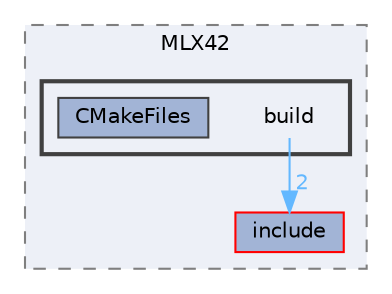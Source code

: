 digraph "/home/ssergiu/projects/cub3d/external/MLX42/build"
{
 // INTERACTIVE_SVG=YES
 // LATEX_PDF_SIZE
  bgcolor="transparent";
  edge [fontname=Helvetica,fontsize=10,labelfontname=Helvetica,labelfontsize=10];
  node [fontname=Helvetica,fontsize=10,shape=box,height=0.2,width=0.4];
  compound=true
  subgraph clusterdir_11abbf317cd53e638177772e75d1c6fb {
    graph [ bgcolor="#edf0f7", pencolor="grey50", label="MLX42", fontname=Helvetica,fontsize=10 style="filled,dashed", URL="dir_11abbf317cd53e638177772e75d1c6fb.html",tooltip=""]
  dir_57f9f8135cb30bcd09741815a2d87e1d [label="include", fillcolor="#a2b4d6", color="red", style="filled", URL="dir_57f9f8135cb30bcd09741815a2d87e1d.html",tooltip=""];
  subgraph clusterdir_c4025ee8adc588f92eb565f5b3251017 {
    graph [ bgcolor="#edf0f7", pencolor="grey25", label="", fontname=Helvetica,fontsize=10 style="filled,bold", URL="dir_c4025ee8adc588f92eb565f5b3251017.html",tooltip=""]
    dir_c4025ee8adc588f92eb565f5b3251017 [shape=plaintext, label="build"];
  dir_b205effe085175965f395c4bddd08c79 [label="CMakeFiles", fillcolor="#a2b4d6", color="grey25", style="filled", URL="dir_b205effe085175965f395c4bddd08c79.html",tooltip=""];
  }
  }
  dir_c4025ee8adc588f92eb565f5b3251017->dir_57f9f8135cb30bcd09741815a2d87e1d [headlabel="2", labeldistance=1.5 headhref="dir_000001_000012.html" color="steelblue1" fontcolor="steelblue1"];
}
